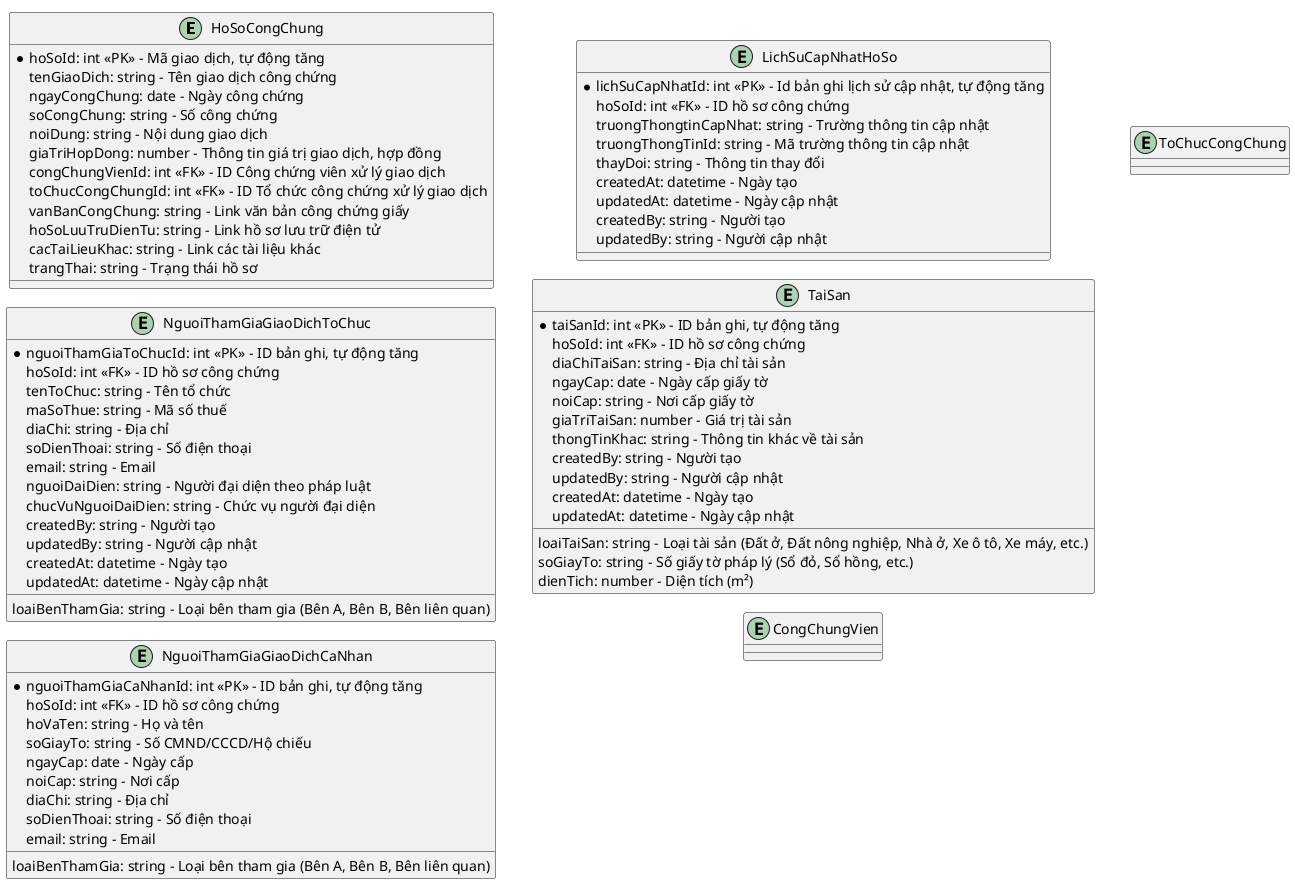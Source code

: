 @startuml ldm
!pragma layout smetana
left to right direction

entity HoSoCongChung
entity NguoiThamGiaGiaoDichToChuc
entity NguoiThamGiaGiaoDichCaNhan
entity LichSuCapNhatHoSo
entity TaiSan
entity CongChungVien
entity ToChucCongChung

entity HoSoCongChung {
  *hoSoId: int <<PK>> - Mã giao dịch, tự động tăng
  tenGiaoDich: string - Tên giao dịch công chứng
  ngayCongChung: date - Ngày công chứng
  soCongChung: string - Số công chứng
  noiDung: string - Nội dung giao dịch
  giaTriHopDong: number - Thông tin giá trị giao dịch, hợp đồng
  congChungVienId: int <<FK>> - ID Công chứng viên xử lý giao dịch
  toChucCongChungId: int <<FK>> - ID Tổ chức công chứng xử lý giao dịch
  vanBanCongChung: string - Link văn bản công chứng giấy
  hoSoLuuTruDienTu: string - Link hồ sơ lưu trữ điện tử
  cacTaiLieuKhac: string - Link các tài liệu khác
  trangThai: string - Trạng thái hồ sơ
}

entity NguoiThamGiaGiaoDichCaNhan {
  *nguoiThamGiaCaNhanId: int <<PK>> - ID bản ghi, tự động tăng
  hoSoId: int <<FK>> - ID hồ sơ công chứng
  hoVaTen: string - Họ và tên
  soGiayTo: string - Số CMND/CCCD/Hộ chiếu
  ngayCap: date - Ngày cấp
  noiCap: string - Nơi cấp
  diaChi: string - Địa chỉ
  soDienThoai: string - Số điện thoại
  email: string - Email
  loaiBenThamGia: string - Loại bên tham gia (Bên A, Bên B, Bên liên quan)

}

entity NguoiThamGiaGiaoDichToChuc {
  *nguoiThamGiaToChucId: int <<PK>> - ID bản ghi, tự động tăng
  hoSoId: int <<FK>> - ID hồ sơ công chứng
  tenToChuc: string - Tên tổ chức
  maSoThue: string - Mã số thuế
  diaChi: string - Địa chỉ
  soDienThoai: string - Số điện thoại
  email: string - Email
  nguoiDaiDien: string - Người đại diện theo pháp luật
  chucVuNguoiDaiDien: string - Chức vụ người đại diện
  loaiBenThamGia: string - Loại bên tham gia (Bên A, Bên B, Bên liên quan)
  createdBy: string - Người tạo
  updatedBy: string - Người cập nhật
  createdAt: datetime - Ngày tạo
  updatedAt: datetime - Ngày cập nhật
}

entity TaiSan {
  *taiSanId: int <<PK>> - ID bản ghi, tự động tăng
  hoSoId: int <<FK>> - ID hồ sơ công chứng
  loaiTaiSan: string - Loại tài sản (Đất ở, Đất nông nghiệp, Nhà ở, Xe ô tô, Xe máy, etc.)
  diaChiTaiSan: string - Địa chỉ tài sản
  soGiayTo: string - Số giấy tờ pháp lý (Sổ đỏ, Sổ hồng, etc.)
  ngayCap: date - Ngày cấp giấy tờ
  noiCap: string - Nơi cấp giấy tờ
  dienTich: number - Diện tích (m²)
  giaTriTaiSan: number - Giá trị tài sản
  thongTinKhac: string - Thông tin khác về tài sản
  createdBy: string - Người tạo
  updatedBy: string - Người cập nhật
  createdAt: datetime - Ngày tạo
  updatedAt: datetime - Ngày cập nhật
}

entity LichSuCapNhatHoSo {
  *lichSuCapNhatId: int <<PK>> - Id bản ghi lịch sử cập nhật, tự động tăng
  hoSoId: int <<FK>> - ID hồ sơ công chứng
  truongThongtinCapNhat: string - Trường thông tin cập nhật
  truongThongTinId: string - Mã trường thông tin cập nhật
  thayDoi: string - Thông tin thay đổi
  createdAt: datetime - Ngày tạo
  updatedAt: datetime - Ngày cập nhật
  createdBy: string - Người tạo
  updatedBy: string - Người cập nhật
}

@enduml
